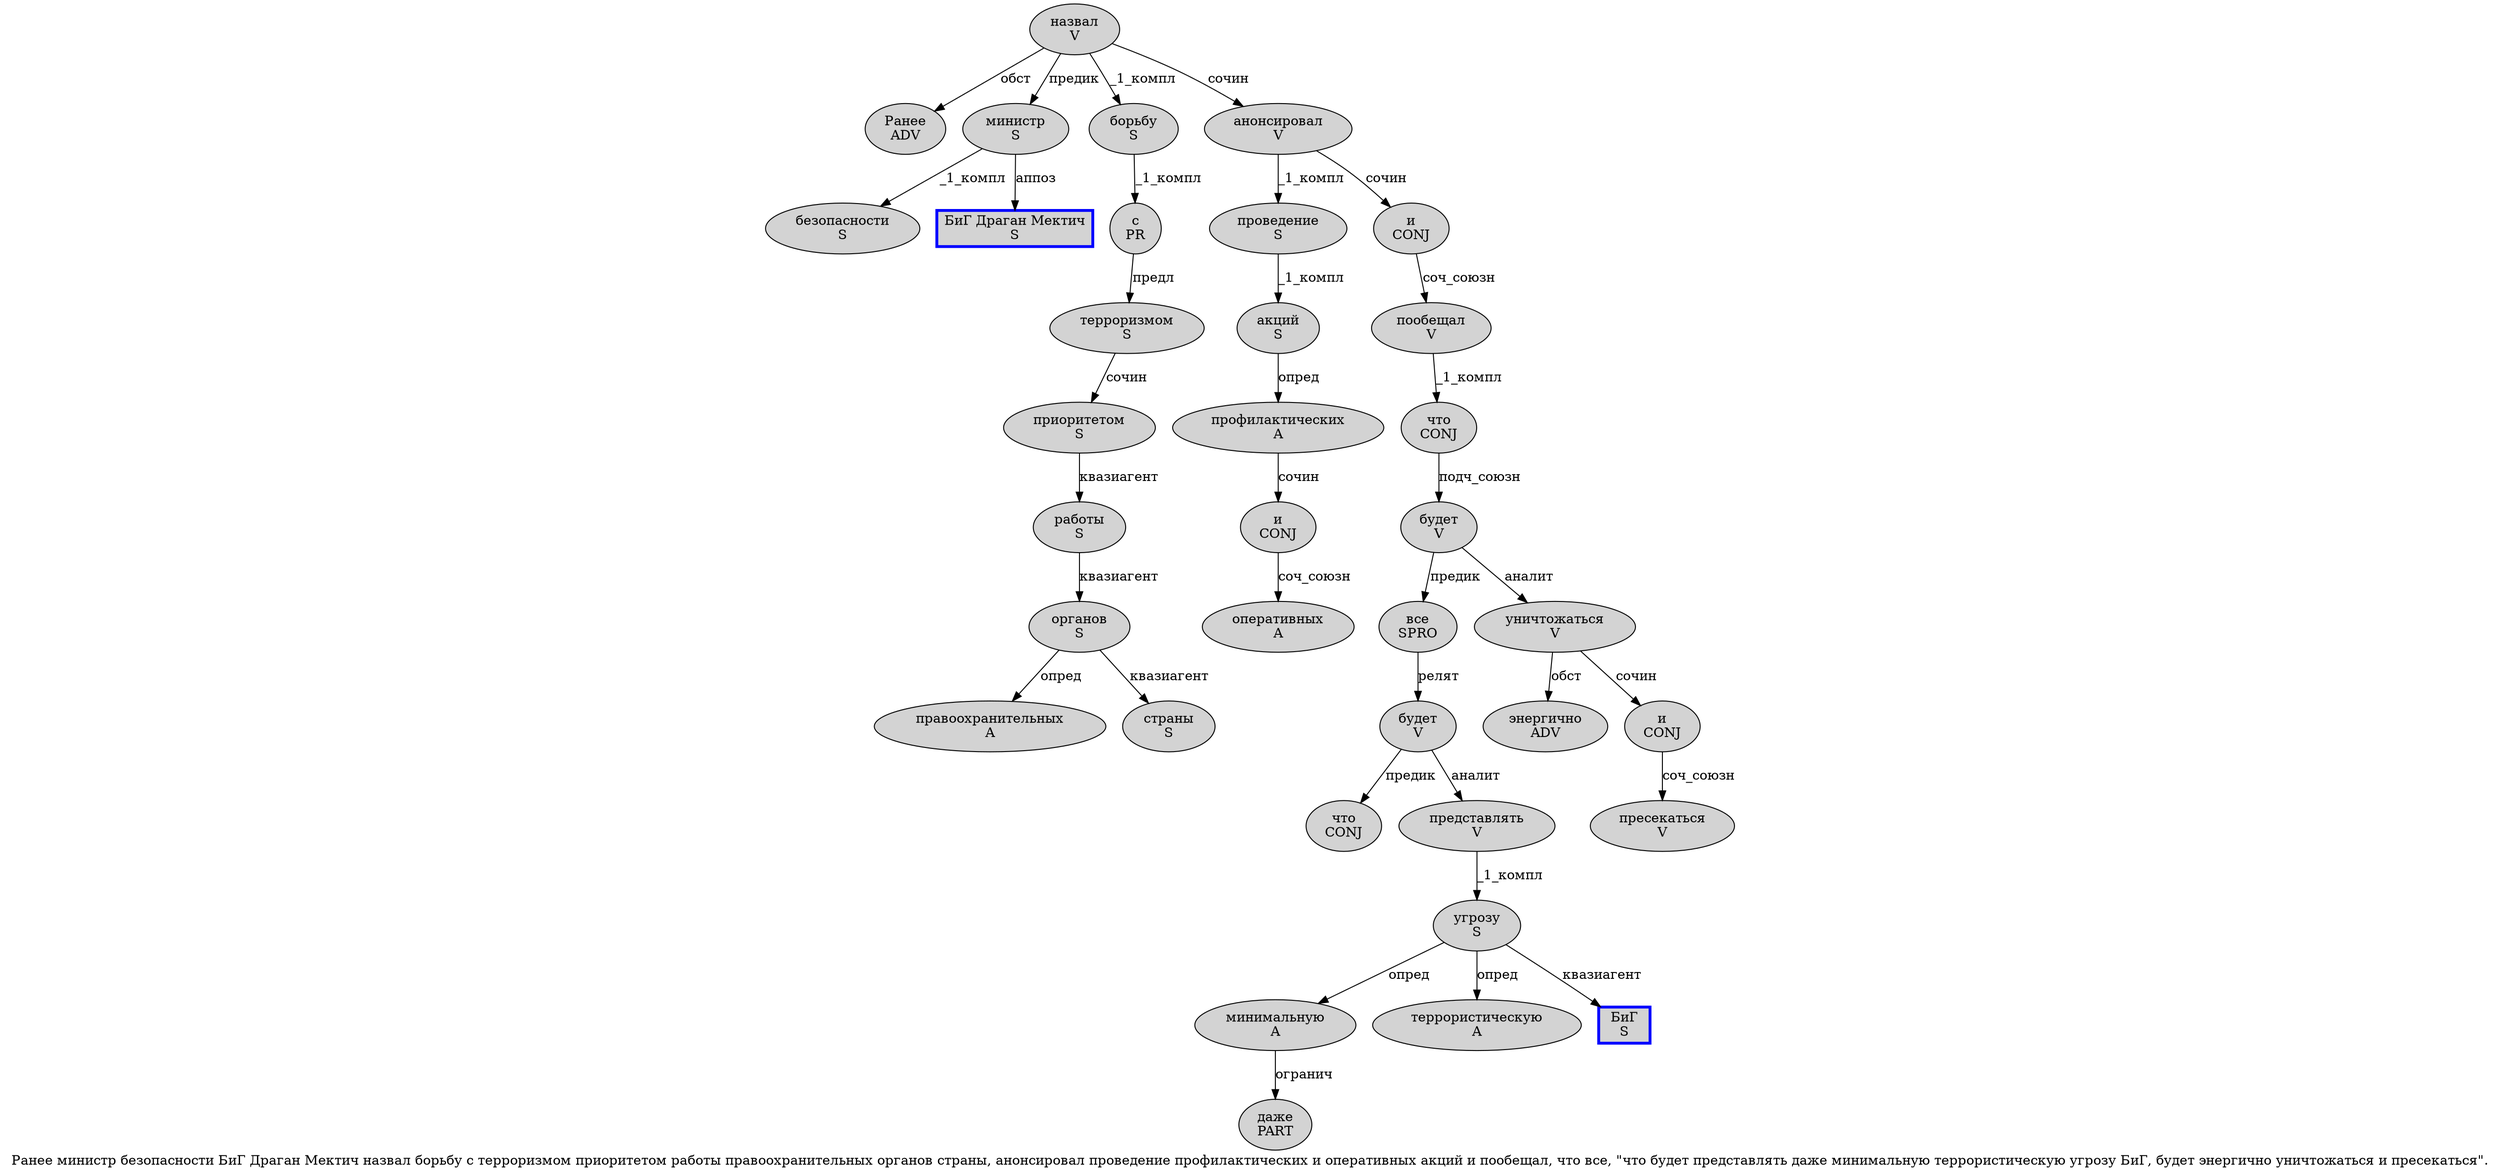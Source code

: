 digraph SENTENCE_87 {
	graph [label="Ранее министр безопасности БиГ Драган Мектич назвал борьбу с терроризмом приоритетом работы правоохранительных органов страны, анонсировал проведение профилактических и оперативных акций и пообещал, что все, \"что будет представлять даже минимальную террористическую угрозу БиГ, будет энергично уничтожаться и пресекаться\"."]
	node [style=filled]
		0 [label="Ранее
ADV" color="" fillcolor=lightgray penwidth=1 shape=ellipse]
		1 [label="министр
S" color="" fillcolor=lightgray penwidth=1 shape=ellipse]
		2 [label="безопасности
S" color="" fillcolor=lightgray penwidth=1 shape=ellipse]
		3 [label="БиГ Драган Мектич
S" color=blue fillcolor=lightgray penwidth=3 shape=box]
		4 [label="назвал
V" color="" fillcolor=lightgray penwidth=1 shape=ellipse]
		5 [label="борьбу
S" color="" fillcolor=lightgray penwidth=1 shape=ellipse]
		6 [label="с
PR" color="" fillcolor=lightgray penwidth=1 shape=ellipse]
		7 [label="терроризмом
S" color="" fillcolor=lightgray penwidth=1 shape=ellipse]
		8 [label="приоритетом
S" color="" fillcolor=lightgray penwidth=1 shape=ellipse]
		9 [label="работы
S" color="" fillcolor=lightgray penwidth=1 shape=ellipse]
		10 [label="правоохранительных
A" color="" fillcolor=lightgray penwidth=1 shape=ellipse]
		11 [label="органов
S" color="" fillcolor=lightgray penwidth=1 shape=ellipse]
		12 [label="страны
S" color="" fillcolor=lightgray penwidth=1 shape=ellipse]
		14 [label="анонсировал
V" color="" fillcolor=lightgray penwidth=1 shape=ellipse]
		15 [label="проведение
S" color="" fillcolor=lightgray penwidth=1 shape=ellipse]
		16 [label="профилактических
A" color="" fillcolor=lightgray penwidth=1 shape=ellipse]
		17 [label="и
CONJ" color="" fillcolor=lightgray penwidth=1 shape=ellipse]
		18 [label="оперативных
A" color="" fillcolor=lightgray penwidth=1 shape=ellipse]
		19 [label="акций
S" color="" fillcolor=lightgray penwidth=1 shape=ellipse]
		20 [label="и
CONJ" color="" fillcolor=lightgray penwidth=1 shape=ellipse]
		21 [label="пообещал
V" color="" fillcolor=lightgray penwidth=1 shape=ellipse]
		23 [label="что
CONJ" color="" fillcolor=lightgray penwidth=1 shape=ellipse]
		24 [label="все
SPRO" color="" fillcolor=lightgray penwidth=1 shape=ellipse]
		27 [label="что
CONJ" color="" fillcolor=lightgray penwidth=1 shape=ellipse]
		28 [label="будет
V" color="" fillcolor=lightgray penwidth=1 shape=ellipse]
		29 [label="представлять
V" color="" fillcolor=lightgray penwidth=1 shape=ellipse]
		30 [label="даже
PART" color="" fillcolor=lightgray penwidth=1 shape=ellipse]
		31 [label="минимальную
A" color="" fillcolor=lightgray penwidth=1 shape=ellipse]
		32 [label="террористическую
A" color="" fillcolor=lightgray penwidth=1 shape=ellipse]
		33 [label="угрозу
S" color="" fillcolor=lightgray penwidth=1 shape=ellipse]
		34 [label="БиГ
S" color=blue fillcolor=lightgray penwidth=3 shape=box]
		36 [label="будет
V" color="" fillcolor=lightgray penwidth=1 shape=ellipse]
		37 [label="энергично
ADV" color="" fillcolor=lightgray penwidth=1 shape=ellipse]
		38 [label="уничтожаться
V" color="" fillcolor=lightgray penwidth=1 shape=ellipse]
		39 [label="и
CONJ" color="" fillcolor=lightgray penwidth=1 shape=ellipse]
		40 [label="пресекаться
V" color="" fillcolor=lightgray penwidth=1 shape=ellipse]
			23 -> 36 [label="подч_союзн"]
			17 -> 18 [label="соч_союзн"]
			28 -> 27 [label="предик"]
			28 -> 29 [label="аналит"]
			20 -> 21 [label="соч_союзн"]
			16 -> 17 [label="сочин"]
			14 -> 15 [label="_1_компл"]
			14 -> 20 [label="сочин"]
			7 -> 8 [label="сочин"]
			5 -> 6 [label="_1_компл"]
			24 -> 28 [label="релят"]
			15 -> 19 [label="_1_компл"]
			36 -> 24 [label="предик"]
			36 -> 38 [label="аналит"]
			38 -> 37 [label="обст"]
			38 -> 39 [label="сочин"]
			39 -> 40 [label="соч_союзн"]
			29 -> 33 [label="_1_компл"]
			11 -> 10 [label="опред"]
			11 -> 12 [label="квазиагент"]
			8 -> 9 [label="квазиагент"]
			19 -> 16 [label="опред"]
			21 -> 23 [label="_1_компл"]
			4 -> 0 [label="обст"]
			4 -> 1 [label="предик"]
			4 -> 5 [label="_1_компл"]
			4 -> 14 [label="сочин"]
			9 -> 11 [label="квазиагент"]
			31 -> 30 [label="огранич"]
			1 -> 2 [label="_1_компл"]
			1 -> 3 [label="аппоз"]
			33 -> 31 [label="опред"]
			33 -> 32 [label="опред"]
			33 -> 34 [label="квазиагент"]
			6 -> 7 [label="предл"]
}